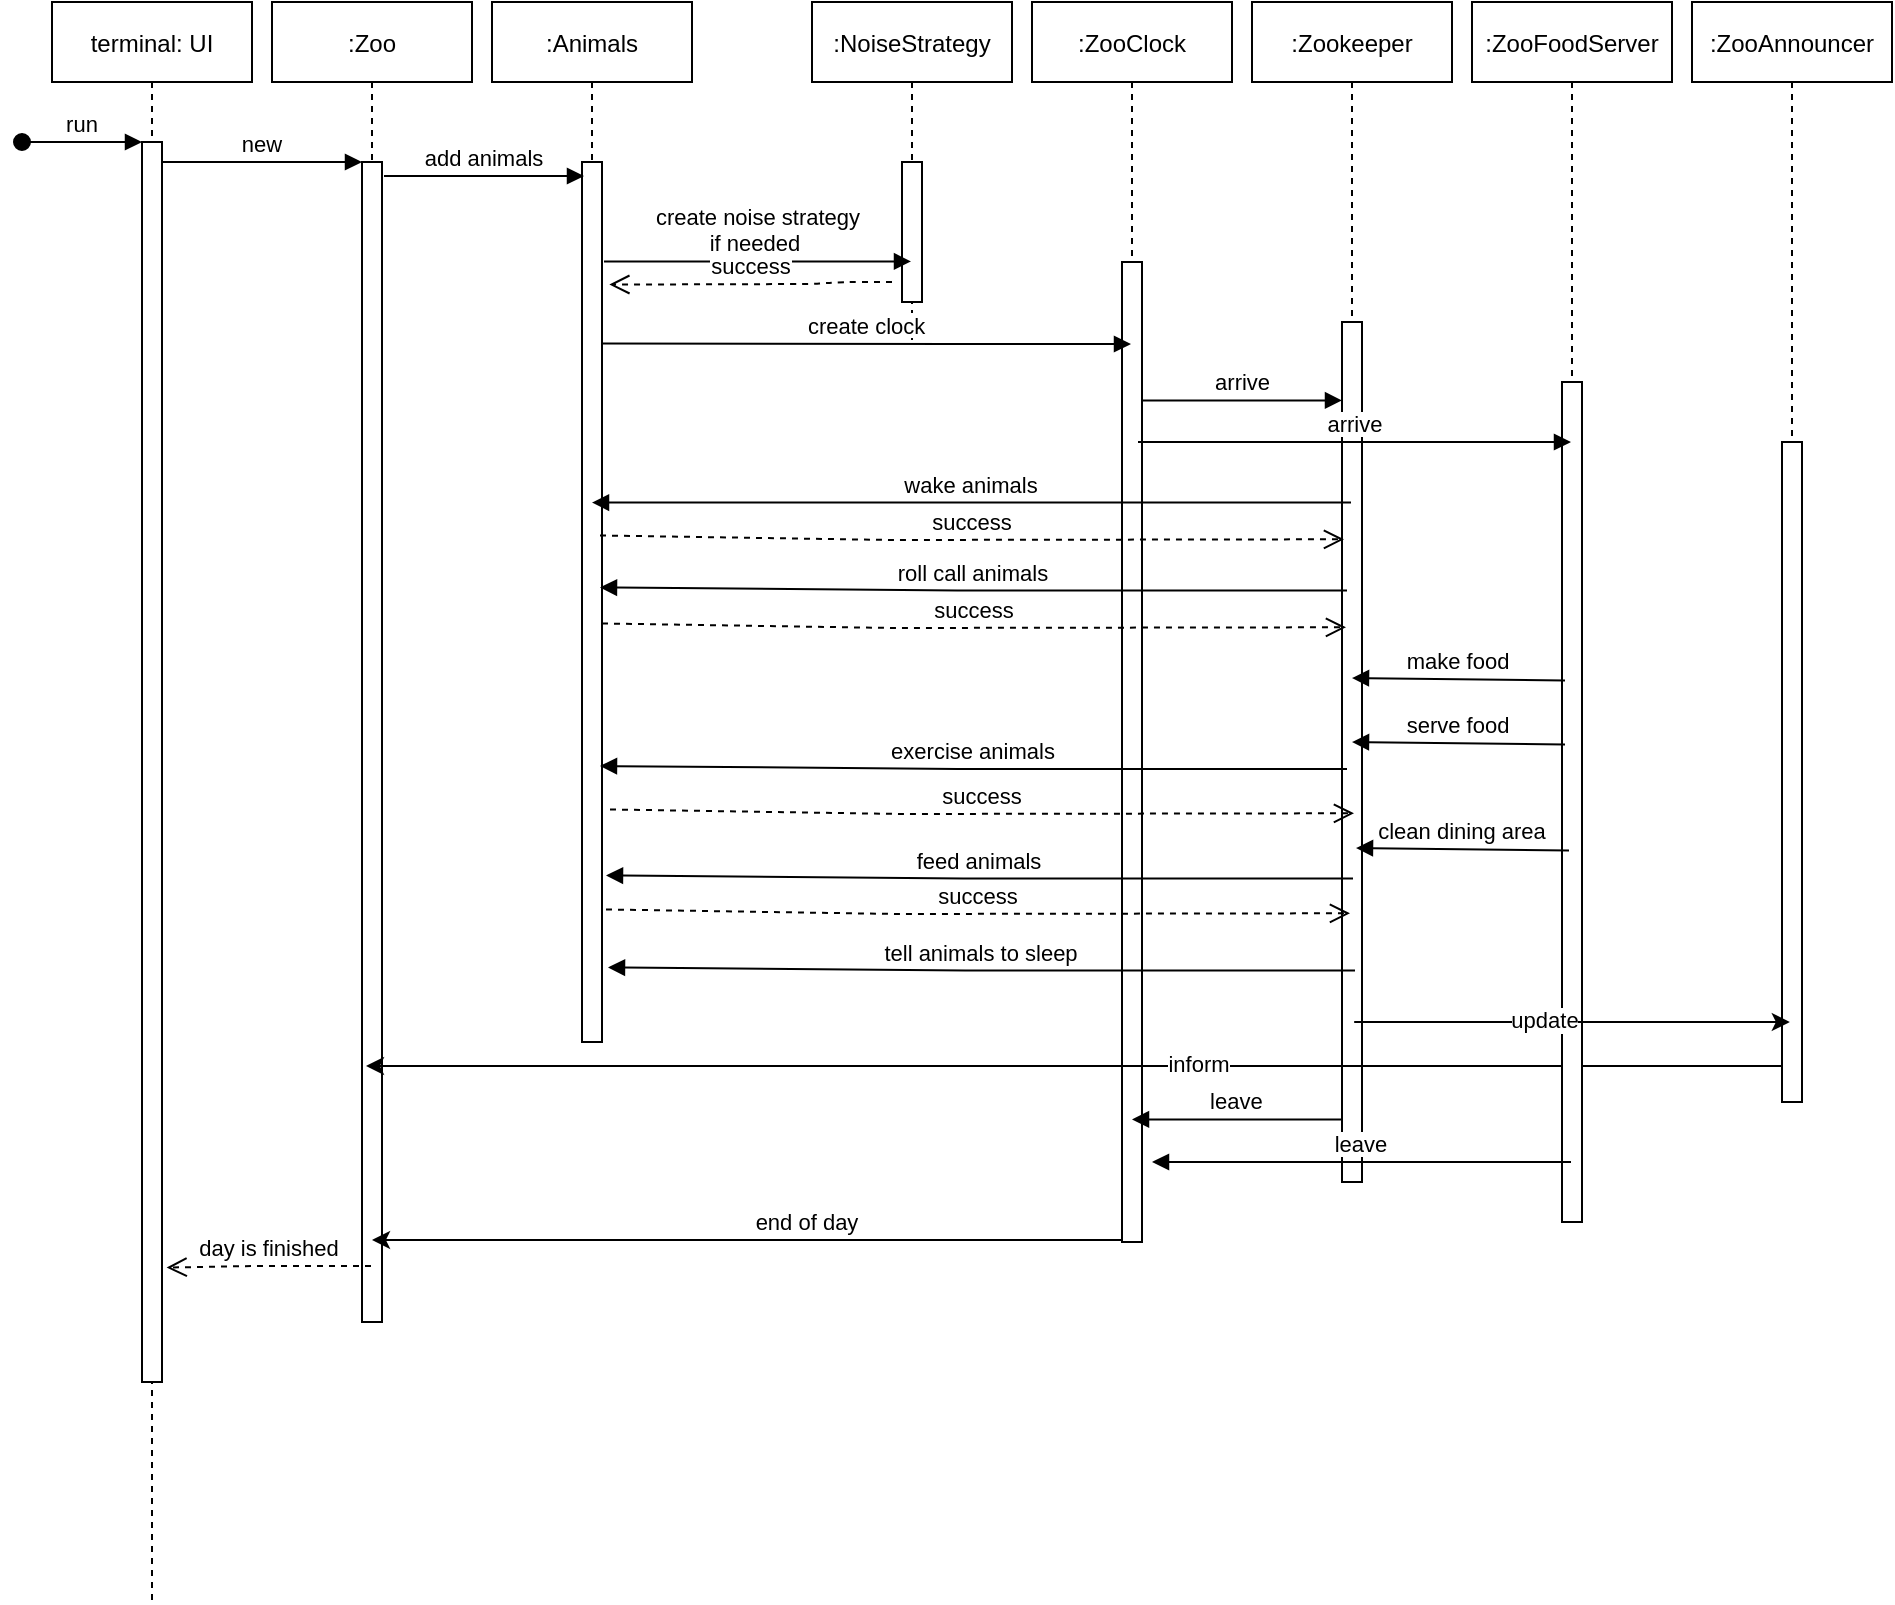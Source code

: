 <mxfile version="13.7.6" type="device"><diagram id="kgpKYQtTHZ0yAKxKKP6v" name="Page-1"><mxGraphModel dx="782" dy="420" grid="1" gridSize="10" guides="1" tooltips="1" connect="1" arrows="1" fold="1" page="1" pageScale="1" pageWidth="850" pageHeight="1100" math="0" shadow="0"><root><mxCell id="0"/><mxCell id="1" parent="0"/><mxCell id="3nuBFxr9cyL0pnOWT2aG-1" value="terminal: UI" style="shape=umlLifeline;perimeter=lifelinePerimeter;container=1;collapsible=0;recursiveResize=0;rounded=0;shadow=0;strokeWidth=1;" parent="1" vertex="1"><mxGeometry x="120" y="80" width="100" height="800" as="geometry"/></mxCell><mxCell id="3nuBFxr9cyL0pnOWT2aG-2" value="" style="points=[];perimeter=orthogonalPerimeter;rounded=0;shadow=0;strokeWidth=1;" parent="3nuBFxr9cyL0pnOWT2aG-1" vertex="1"><mxGeometry x="45" y="70" width="10" height="620" as="geometry"/></mxCell><mxCell id="3nuBFxr9cyL0pnOWT2aG-3" value="run" style="verticalAlign=bottom;startArrow=oval;endArrow=block;startSize=8;shadow=0;strokeWidth=1;" parent="3nuBFxr9cyL0pnOWT2aG-1" target="3nuBFxr9cyL0pnOWT2aG-2" edge="1"><mxGeometry relative="1" as="geometry"><mxPoint x="-15" y="70" as="sourcePoint"/></mxGeometry></mxCell><mxCell id="3nuBFxr9cyL0pnOWT2aG-5" value=":Zoo" style="shape=umlLifeline;perimeter=lifelinePerimeter;container=1;collapsible=0;recursiveResize=0;rounded=0;shadow=0;strokeWidth=1;" parent="1" vertex="1"><mxGeometry x="230" y="80" width="100" height="660" as="geometry"/></mxCell><mxCell id="3nuBFxr9cyL0pnOWT2aG-6" value="" style="points=[];perimeter=orthogonalPerimeter;rounded=0;shadow=0;strokeWidth=1;" parent="3nuBFxr9cyL0pnOWT2aG-5" vertex="1"><mxGeometry x="45" y="80" width="10" height="580" as="geometry"/></mxCell><mxCell id="3nuBFxr9cyL0pnOWT2aG-8" value="new" style="verticalAlign=bottom;endArrow=block;entryX=0;entryY=0;shadow=0;strokeWidth=1;" parent="1" source="3nuBFxr9cyL0pnOWT2aG-2" target="3nuBFxr9cyL0pnOWT2aG-6" edge="1"><mxGeometry relative="1" as="geometry"><mxPoint x="275" y="160" as="sourcePoint"/></mxGeometry></mxCell><mxCell id="IZLCV7cjqNONpfbdUe1h-1" value=":Animals" style="shape=umlLifeline;perimeter=lifelinePerimeter;container=1;collapsible=0;recursiveResize=0;rounded=0;shadow=0;strokeWidth=1;" parent="1" vertex="1"><mxGeometry x="340" y="80" width="100" height="520" as="geometry"/></mxCell><mxCell id="IZLCV7cjqNONpfbdUe1h-2" value="" style="points=[];perimeter=orthogonalPerimeter;rounded=0;shadow=0;strokeWidth=1;" parent="IZLCV7cjqNONpfbdUe1h-1" vertex="1"><mxGeometry x="45" y="80" width="10" height="440" as="geometry"/></mxCell><mxCell id="IZLCV7cjqNONpfbdUe1h-3" value=":NoiseStrategy" style="shape=umlLifeline;perimeter=lifelinePerimeter;container=1;collapsible=0;recursiveResize=0;rounded=0;shadow=0;strokeWidth=1;" parent="1" vertex="1"><mxGeometry x="500" y="80" width="100" height="170" as="geometry"/></mxCell><mxCell id="IZLCV7cjqNONpfbdUe1h-4" value="" style="points=[];perimeter=orthogonalPerimeter;rounded=0;shadow=0;strokeWidth=1;" parent="IZLCV7cjqNONpfbdUe1h-3" vertex="1"><mxGeometry x="45" y="80" width="10" height="70" as="geometry"/></mxCell><mxCell id="IZLCV7cjqNONpfbdUe1h-5" value=":ZooClock" style="shape=umlLifeline;perimeter=lifelinePerimeter;container=1;collapsible=0;recursiveResize=0;rounded=0;shadow=0;strokeWidth=1;" parent="1" vertex="1"><mxGeometry x="610" y="80" width="100" height="620" as="geometry"/></mxCell><mxCell id="IZLCV7cjqNONpfbdUe1h-6" value="" style="points=[];perimeter=orthogonalPerimeter;rounded=0;shadow=0;strokeWidth=1;" parent="IZLCV7cjqNONpfbdUe1h-5" vertex="1"><mxGeometry x="45" y="130" width="10" height="490" as="geometry"/></mxCell><mxCell id="i7-E3qxEwixs8lSEUzz1-1" value=":Zookeeper" style="shape=umlLifeline;perimeter=lifelinePerimeter;container=1;collapsible=0;recursiveResize=0;rounded=0;shadow=0;strokeWidth=1;" vertex="1" parent="1"><mxGeometry x="720" y="80" width="100" height="590" as="geometry"/></mxCell><mxCell id="i7-E3qxEwixs8lSEUzz1-2" value="" style="points=[];perimeter=orthogonalPerimeter;rounded=0;shadow=0;strokeWidth=1;" vertex="1" parent="i7-E3qxEwixs8lSEUzz1-1"><mxGeometry x="45" y="160" width="10" height="430" as="geometry"/></mxCell><mxCell id="i7-E3qxEwixs8lSEUzz1-30" value="" style="endArrow=classic;html=1;" edge="1" parent="i7-E3qxEwixs8lSEUzz1-1"><mxGeometry width="50" height="50" relative="1" as="geometry"><mxPoint x="265" y="532" as="sourcePoint"/><mxPoint x="-443" y="532" as="targetPoint"/></mxGeometry></mxCell><mxCell id="i7-E3qxEwixs8lSEUzz1-31" value="inform" style="edgeLabel;html=1;align=center;verticalAlign=middle;resizable=0;points=[];" vertex="1" connectable="0" parent="i7-E3qxEwixs8lSEUzz1-30"><mxGeometry x="-0.174" y="-1" relative="1" as="geometry"><mxPoint as="offset"/></mxGeometry></mxCell><mxCell id="i7-E3qxEwixs8lSEUzz1-3" value=":ZooAnnouncer" style="shape=umlLifeline;perimeter=lifelinePerimeter;container=1;collapsible=0;recursiveResize=0;rounded=0;shadow=0;strokeWidth=1;" vertex="1" parent="1"><mxGeometry x="940" y="80" width="100" height="550" as="geometry"/></mxCell><mxCell id="i7-E3qxEwixs8lSEUzz1-4" value="" style="points=[];perimeter=orthogonalPerimeter;rounded=0;shadow=0;strokeWidth=1;" vertex="1" parent="i7-E3qxEwixs8lSEUzz1-3"><mxGeometry x="45" y="220" width="10" height="330" as="geometry"/></mxCell><mxCell id="i7-E3qxEwixs8lSEUzz1-7" value="add animals" style="verticalAlign=bottom;endArrow=block;entryX=0;entryY=0;shadow=0;strokeWidth=1;" edge="1" parent="1"><mxGeometry relative="1" as="geometry"><mxPoint x="286" y="167.0" as="sourcePoint"/><mxPoint x="386" y="167.0" as="targetPoint"/></mxGeometry></mxCell><mxCell id="i7-E3qxEwixs8lSEUzz1-12" value="create noise strategy&#10;if needed " style="verticalAlign=bottom;endArrow=block;shadow=0;strokeWidth=1;exitX=1.1;exitY=0.113;exitDx=0;exitDy=0;exitPerimeter=0;" edge="1" parent="1" source="IZLCV7cjqNONpfbdUe1h-2" target="IZLCV7cjqNONpfbdUe1h-3"><mxGeometry relative="1" as="geometry"><mxPoint x="400" y="177.0" as="sourcePoint"/><mxPoint x="500" y="177.0" as="targetPoint"/></mxGeometry></mxCell><mxCell id="i7-E3qxEwixs8lSEUzz1-13" value="success" style="verticalAlign=bottom;endArrow=open;dashed=1;endSize=8;exitX=0;exitY=0.95;shadow=0;strokeWidth=1;entryX=1.367;entryY=0.172;entryDx=0;entryDy=0;entryPerimeter=0;" edge="1" parent="1"><mxGeometry relative="1" as="geometry"><mxPoint x="398.67" y="221.28" as="targetPoint"/><mxPoint x="540" y="220.0" as="sourcePoint"/><Array as="points"><mxPoint x="515" y="220"/><mxPoint x="500" y="221"/></Array></mxGeometry></mxCell><mxCell id="i7-E3qxEwixs8lSEUzz1-14" value="create clock" style="verticalAlign=bottom;endArrow=block;shadow=0;strokeWidth=1;exitX=1.029;exitY=0.367;exitDx=0;exitDy=0;exitPerimeter=0;" edge="1" parent="1"><mxGeometry relative="1" as="geometry"><mxPoint x="395.29" y="250.72" as="sourcePoint"/><mxPoint x="659.5" y="251" as="targetPoint"/><Array as="points"><mxPoint x="580" y="251"/></Array></mxGeometry></mxCell><mxCell id="i7-E3qxEwixs8lSEUzz1-18" value=":ZooFoodServer" style="shape=umlLifeline;perimeter=lifelinePerimeter;container=1;collapsible=0;recursiveResize=0;rounded=0;shadow=0;strokeWidth=1;" vertex="1" parent="1"><mxGeometry x="830" y="80" width="100" height="610" as="geometry"/></mxCell><mxCell id="i7-E3qxEwixs8lSEUzz1-19" value="" style="points=[];perimeter=orthogonalPerimeter;rounded=0;shadow=0;strokeWidth=1;" vertex="1" parent="i7-E3qxEwixs8lSEUzz1-18"><mxGeometry x="45" y="190" width="10" height="420" as="geometry"/></mxCell><mxCell id="i7-E3qxEwixs8lSEUzz1-24" value="arrive" style="verticalAlign=bottom;endArrow=block;shadow=0;strokeWidth=1;" edge="1" parent="1" target="i7-E3qxEwixs8lSEUzz1-18"><mxGeometry relative="1" as="geometry"><mxPoint x="663" y="300" as="sourcePoint"/><mxPoint x="780" y="310" as="targetPoint"/><Array as="points"><mxPoint x="710" y="300"/></Array></mxGeometry></mxCell><mxCell id="i7-E3qxEwixs8lSEUzz1-25" value="arrive" style="verticalAlign=bottom;endArrow=block;shadow=0;strokeWidth=1;exitX=0.553;exitY=0.631;exitDx=0;exitDy=0;exitPerimeter=0;" edge="1" parent="1"><mxGeometry relative="1" as="geometry"><mxPoint x="665.3" y="279.22" as="sourcePoint"/><mxPoint x="765" y="279.22" as="targetPoint"/></mxGeometry></mxCell><mxCell id="i7-E3qxEwixs8lSEUzz1-26" value="wake animals" style="verticalAlign=bottom;endArrow=block;shadow=0;strokeWidth=1;" edge="1" parent="1" source="i7-E3qxEwixs8lSEUzz1-1" target="IZLCV7cjqNONpfbdUe1h-1"><mxGeometry relative="1" as="geometry"><mxPoint x="400.0" y="330" as="sourcePoint"/><mxPoint x="664.21" y="330.28" as="targetPoint"/><Array as="points"><mxPoint x="584.71" y="330.28"/></Array></mxGeometry></mxCell><mxCell id="i7-E3qxEwixs8lSEUzz1-27" value="success" style="verticalAlign=bottom;endArrow=open;dashed=1;endSize=8;shadow=0;strokeWidth=1;entryX=0.46;entryY=0.902;entryDx=0;entryDy=0;entryPerimeter=0;exitX=0.54;exitY=0.896;exitDx=0;exitDy=0;exitPerimeter=0;" edge="1" parent="1"><mxGeometry relative="1" as="geometry"><mxPoint x="766" y="348.64" as="targetPoint"/><mxPoint x="394" y="346.72" as="sourcePoint"/><Array as="points"><mxPoint x="540" y="349"/></Array></mxGeometry></mxCell><mxCell id="i7-E3qxEwixs8lSEUzz1-28" value="" style="endArrow=classic;html=1;entryX=0.233;entryY=0.488;entryDx=0;entryDy=0;entryPerimeter=0;" edge="1" parent="1"><mxGeometry width="50" height="50" relative="1" as="geometry"><mxPoint x="771.09" y="590" as="sourcePoint"/><mxPoint x="988.92" y="590" as="targetPoint"/></mxGeometry></mxCell><mxCell id="i7-E3qxEwixs8lSEUzz1-29" value="update" style="edgeLabel;html=1;align=center;verticalAlign=middle;resizable=0;points=[];" vertex="1" connectable="0" parent="i7-E3qxEwixs8lSEUzz1-28"><mxGeometry x="-0.126" y="1" relative="1" as="geometry"><mxPoint as="offset"/></mxGeometry></mxCell><mxCell id="i7-E3qxEwixs8lSEUzz1-32" value="roll call animals" style="verticalAlign=bottom;endArrow=block;shadow=0;strokeWidth=1;entryX=1.1;entryY=0.703;entryDx=0;entryDy=0;entryPerimeter=0;" edge="1" parent="1"><mxGeometry relative="1" as="geometry"><mxPoint x="767.5" y="374.28" as="sourcePoint"/><mxPoint x="394" y="372.72" as="targetPoint"/><Array as="points"><mxPoint x="582.71" y="374.28"/></Array></mxGeometry></mxCell><mxCell id="i7-E3qxEwixs8lSEUzz1-33" value="success" style="verticalAlign=bottom;endArrow=open;dashed=1;endSize=8;shadow=0;strokeWidth=1;entryX=0.46;entryY=0.902;entryDx=0;entryDy=0;entryPerimeter=0;exitX=0.54;exitY=0.896;exitDx=0;exitDy=0;exitPerimeter=0;" edge="1" parent="1"><mxGeometry relative="1" as="geometry"><mxPoint x="767" y="392.64" as="targetPoint"/><mxPoint x="395" y="390.72" as="sourcePoint"/><Array as="points"><mxPoint x="541" y="393"/></Array></mxGeometry></mxCell><mxCell id="i7-E3qxEwixs8lSEUzz1-34" value="make food" style="verticalAlign=bottom;endArrow=block;shadow=0;strokeWidth=1;" edge="1" parent="1"><mxGeometry relative="1" as="geometry"><mxPoint x="876.5" y="419.28" as="sourcePoint"/><mxPoint x="770" y="418" as="targetPoint"/><Array as="points"/></mxGeometry></mxCell><mxCell id="i7-E3qxEwixs8lSEUzz1-35" value="serve food" style="verticalAlign=bottom;endArrow=block;shadow=0;strokeWidth=1;" edge="1" parent="1"><mxGeometry relative="1" as="geometry"><mxPoint x="876.5" y="451.28" as="sourcePoint"/><mxPoint x="770" y="450" as="targetPoint"/><Array as="points"/></mxGeometry></mxCell><mxCell id="i7-E3qxEwixs8lSEUzz1-36" value="exercise animals" style="verticalAlign=bottom;endArrow=block;shadow=0;strokeWidth=1;entryX=1.1;entryY=0.703;entryDx=0;entryDy=0;entryPerimeter=0;" edge="1" parent="1"><mxGeometry relative="1" as="geometry"><mxPoint x="767.5" y="463.56" as="sourcePoint"/><mxPoint x="394" y="462" as="targetPoint"/><Array as="points"><mxPoint x="582.71" y="463.56"/></Array></mxGeometry></mxCell><mxCell id="i7-E3qxEwixs8lSEUzz1-38" value="success" style="verticalAlign=bottom;endArrow=open;dashed=1;endSize=8;shadow=0;strokeWidth=1;entryX=0.46;entryY=0.902;entryDx=0;entryDy=0;entryPerimeter=0;exitX=0.54;exitY=0.896;exitDx=0;exitDy=0;exitPerimeter=0;" edge="1" parent="1"><mxGeometry relative="1" as="geometry"><mxPoint x="771" y="485.64" as="targetPoint"/><mxPoint x="399" y="483.72" as="sourcePoint"/><Array as="points"><mxPoint x="545" y="486"/></Array></mxGeometry></mxCell><mxCell id="i7-E3qxEwixs8lSEUzz1-39" value="clean dining area" style="verticalAlign=bottom;endArrow=block;shadow=0;strokeWidth=1;" edge="1" parent="1"><mxGeometry relative="1" as="geometry"><mxPoint x="878.5" y="504.28" as="sourcePoint"/><mxPoint x="772" y="503" as="targetPoint"/><Array as="points"/></mxGeometry></mxCell><mxCell id="i7-E3qxEwixs8lSEUzz1-40" value="feed animals" style="verticalAlign=bottom;endArrow=block;shadow=0;strokeWidth=1;entryX=1.1;entryY=0.703;entryDx=0;entryDy=0;entryPerimeter=0;" edge="1" parent="1"><mxGeometry relative="1" as="geometry"><mxPoint x="770.5" y="518.28" as="sourcePoint"/><mxPoint x="397" y="516.72" as="targetPoint"/><Array as="points"><mxPoint x="585.71" y="518.28"/></Array></mxGeometry></mxCell><mxCell id="i7-E3qxEwixs8lSEUzz1-41" value="success" style="verticalAlign=bottom;endArrow=open;dashed=1;endSize=8;shadow=0;strokeWidth=1;entryX=0.46;entryY=0.902;entryDx=0;entryDy=0;entryPerimeter=0;exitX=0.54;exitY=0.896;exitDx=0;exitDy=0;exitPerimeter=0;" edge="1" parent="1"><mxGeometry relative="1" as="geometry"><mxPoint x="769" y="535.64" as="targetPoint"/><mxPoint x="397" y="533.72" as="sourcePoint"/><Array as="points"><mxPoint x="543" y="536"/></Array></mxGeometry></mxCell><mxCell id="i7-E3qxEwixs8lSEUzz1-42" value="tell animals to sleep" style="verticalAlign=bottom;endArrow=block;shadow=0;strokeWidth=1;entryX=1.1;entryY=0.703;entryDx=0;entryDy=0;entryPerimeter=0;" edge="1" parent="1"><mxGeometry relative="1" as="geometry"><mxPoint x="771.5" y="564.28" as="sourcePoint"/><mxPoint x="398" y="562.72" as="targetPoint"/><Array as="points"><mxPoint x="586.71" y="564.28"/></Array></mxGeometry></mxCell><mxCell id="i7-E3qxEwixs8lSEUzz1-43" value="leave" style="verticalAlign=bottom;endArrow=block;shadow=0;strokeWidth=1;exitX=0.447;exitY=0.947;exitDx=0;exitDy=0;exitPerimeter=0;" edge="1" parent="1" source="i7-E3qxEwixs8lSEUzz1-1" target="IZLCV7cjqNONpfbdUe1h-5"><mxGeometry relative="1" as="geometry"><mxPoint x="670" y="640" as="sourcePoint"/><mxPoint x="769.7" y="640" as="targetPoint"/></mxGeometry></mxCell><mxCell id="i7-E3qxEwixs8lSEUzz1-44" value="leave" style="verticalAlign=bottom;endArrow=block;shadow=0;strokeWidth=1;" edge="1" parent="1" source="i7-E3qxEwixs8lSEUzz1-18"><mxGeometry relative="1" as="geometry"><mxPoint x="661.75" y="660" as="sourcePoint"/><mxPoint x="670" y="660" as="targetPoint"/><Array as="points"><mxPoint x="708.75" y="660"/></Array></mxGeometry></mxCell><mxCell id="i7-E3qxEwixs8lSEUzz1-45" value="" style="endArrow=classic;html=1;" edge="1" parent="1"><mxGeometry width="50" height="50" relative="1" as="geometry"><mxPoint x="655" y="699" as="sourcePoint"/><mxPoint x="280" y="699" as="targetPoint"/></mxGeometry></mxCell><mxCell id="i7-E3qxEwixs8lSEUzz1-46" value="end of day" style="edgeLabel;html=1;align=center;verticalAlign=middle;resizable=0;points=[];" vertex="1" connectable="0" parent="i7-E3qxEwixs8lSEUzz1-45"><mxGeometry x="-0.174" y="-1" relative="1" as="geometry"><mxPoint x="-3" y="-8" as="offset"/></mxGeometry></mxCell><mxCell id="i7-E3qxEwixs8lSEUzz1-47" value="day is finished" style="verticalAlign=bottom;endArrow=open;dashed=1;endSize=8;shadow=0;strokeWidth=1;entryX=0.573;entryY=0.791;entryDx=0;entryDy=0;entryPerimeter=0;" edge="1" parent="1" source="3nuBFxr9cyL0pnOWT2aG-5" target="3nuBFxr9cyL0pnOWT2aG-1"><mxGeometry relative="1" as="geometry"><mxPoint x="80" y="590" as="targetPoint"/><mxPoint x="-90" y="710" as="sourcePoint"/><Array as="points"><mxPoint x="220" y="712"/></Array></mxGeometry></mxCell></root></mxGraphModel></diagram></mxfile>